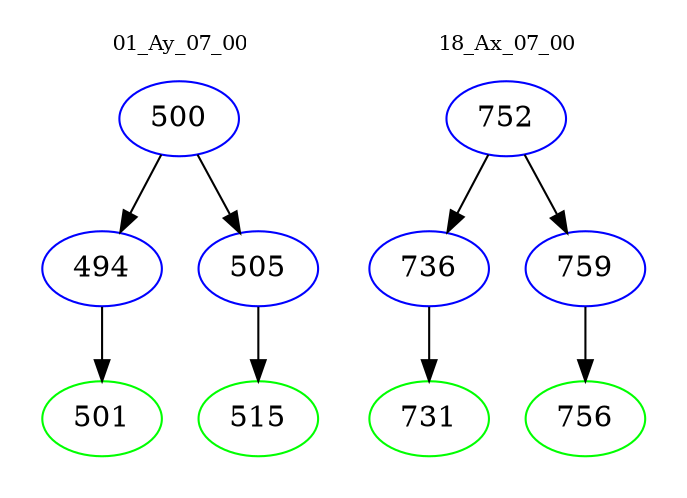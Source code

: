 digraph{
subgraph cluster_0 {
color = white
label = "01_Ay_07_00";
fontsize=10;
T0_500 [label="500", color="blue"]
T0_500 -> T0_494 [color="black"]
T0_494 [label="494", color="blue"]
T0_494 -> T0_501 [color="black"]
T0_501 [label="501", color="green"]
T0_500 -> T0_505 [color="black"]
T0_505 [label="505", color="blue"]
T0_505 -> T0_515 [color="black"]
T0_515 [label="515", color="green"]
}
subgraph cluster_1 {
color = white
label = "18_Ax_07_00";
fontsize=10;
T1_752 [label="752", color="blue"]
T1_752 -> T1_736 [color="black"]
T1_736 [label="736", color="blue"]
T1_736 -> T1_731 [color="black"]
T1_731 [label="731", color="green"]
T1_752 -> T1_759 [color="black"]
T1_759 [label="759", color="blue"]
T1_759 -> T1_756 [color="black"]
T1_756 [label="756", color="green"]
}
}
